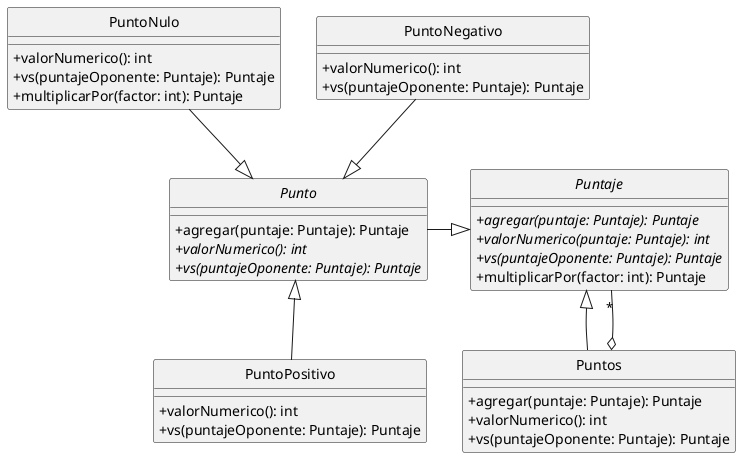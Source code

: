 @startuml
hide circle
skinparam classAttributeIconSize 0

'Clases
abstract Puntaje{
    +{abstract}agregar(puntaje: Puntaje): Puntaje
    +{abstract}valorNumerico(puntaje: Puntaje): int
    +{abstract}vs(puntajeOponente: Puntaje): Puntaje
    +multiplicarPor(factor: int): Puntaje
}

Class Puntos{
    +agregar(puntaje: Puntaje): Puntaje
    +valorNumerico(): int
    +vs(puntajeOponente: Puntaje): Puntaje
}

Abstract Class Punto{
    +agregar(puntaje: Puntaje): Puntaje
    +{abstract}valorNumerico(): int
    +{abstract}vs(puntajeOponente: Puntaje): Puntaje
}

Class PuntoNulo{
    +valorNumerico(): int
    +vs(puntajeOponente: Puntaje): Puntaje
    +multiplicarPor(factor: int): Puntaje
}

Class PuntoNegativo{
    +valorNumerico(): int
    +vs(puntajeOponente: Puntaje): Puntaje
}

Class PuntoPositivo{
    +valorNumerico(): int
    +vs(puntajeOponente: Puntaje): Puntaje
}

'Relaciones
PuntoNegativo -down-|> Punto
PuntoNulo -down-|> Punto
PuntoPositivo -up-|> Punto
Puntos -up-|> Puntaje
Puntos o-up- "*" Puntaje
Punto -right-|> Puntaje
@enduml